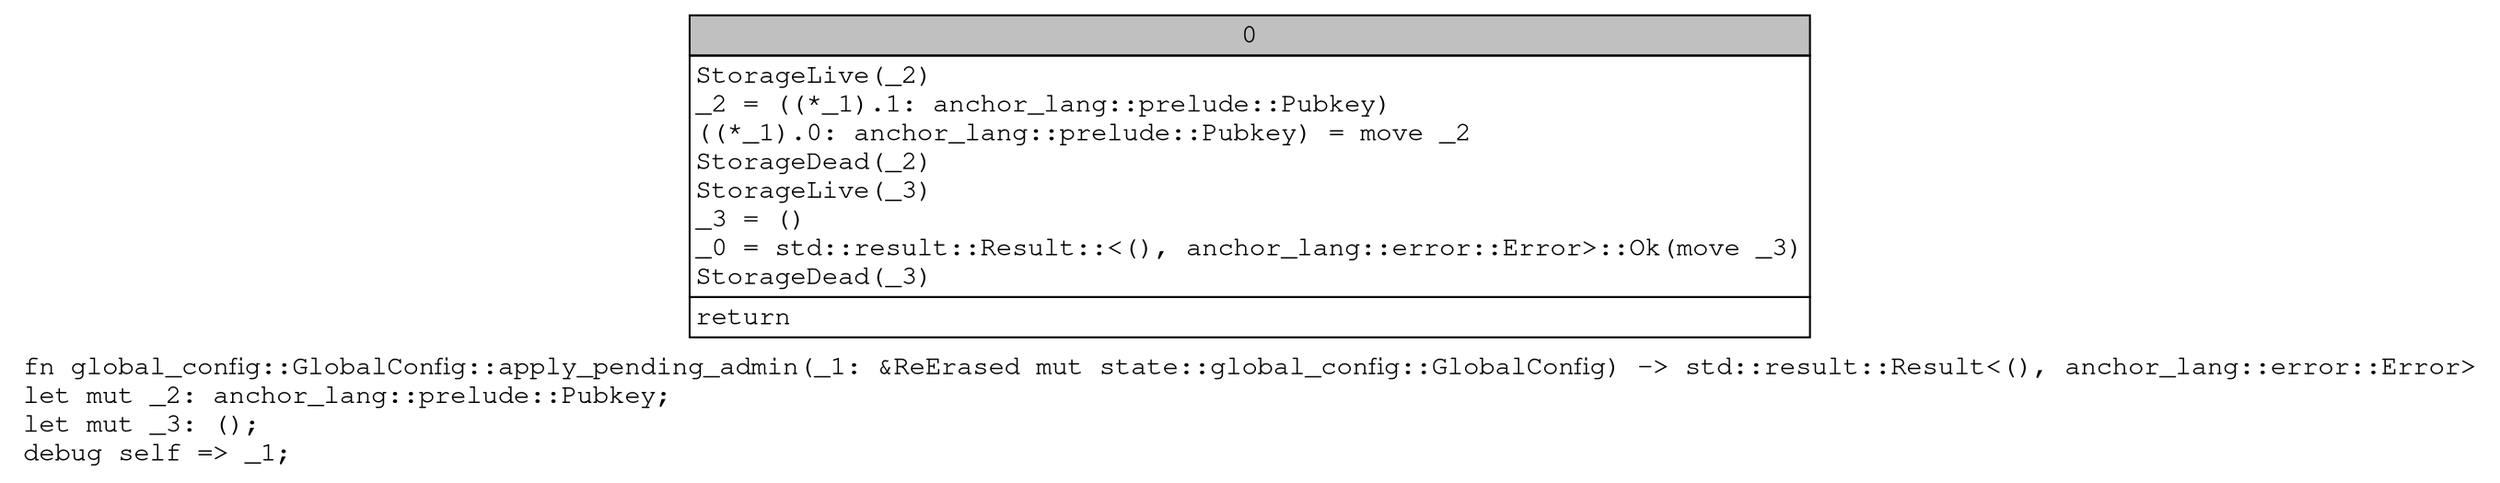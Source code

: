 digraph Mir_0_1448 {
    graph [fontname="Courier, monospace"];
    node [fontname="Courier, monospace"];
    edge [fontname="Courier, monospace"];
    label=<fn global_config::GlobalConfig::apply_pending_admin(_1: &amp;ReErased mut state::global_config::GlobalConfig) -&gt; std::result::Result&lt;(), anchor_lang::error::Error&gt;<br align="left"/>let mut _2: anchor_lang::prelude::Pubkey;<br align="left"/>let mut _3: ();<br align="left"/>debug self =&gt; _1;<br align="left"/>>;
    bb0__0_1448 [shape="none", label=<<table border="0" cellborder="1" cellspacing="0"><tr><td bgcolor="gray" align="center" colspan="1">0</td></tr><tr><td align="left" balign="left">StorageLive(_2)<br/>_2 = ((*_1).1: anchor_lang::prelude::Pubkey)<br/>((*_1).0: anchor_lang::prelude::Pubkey) = move _2<br/>StorageDead(_2)<br/>StorageLive(_3)<br/>_3 = ()<br/>_0 = std::result::Result::&lt;(), anchor_lang::error::Error&gt;::Ok(move _3)<br/>StorageDead(_3)<br/></td></tr><tr><td align="left">return</td></tr></table>>];
}
